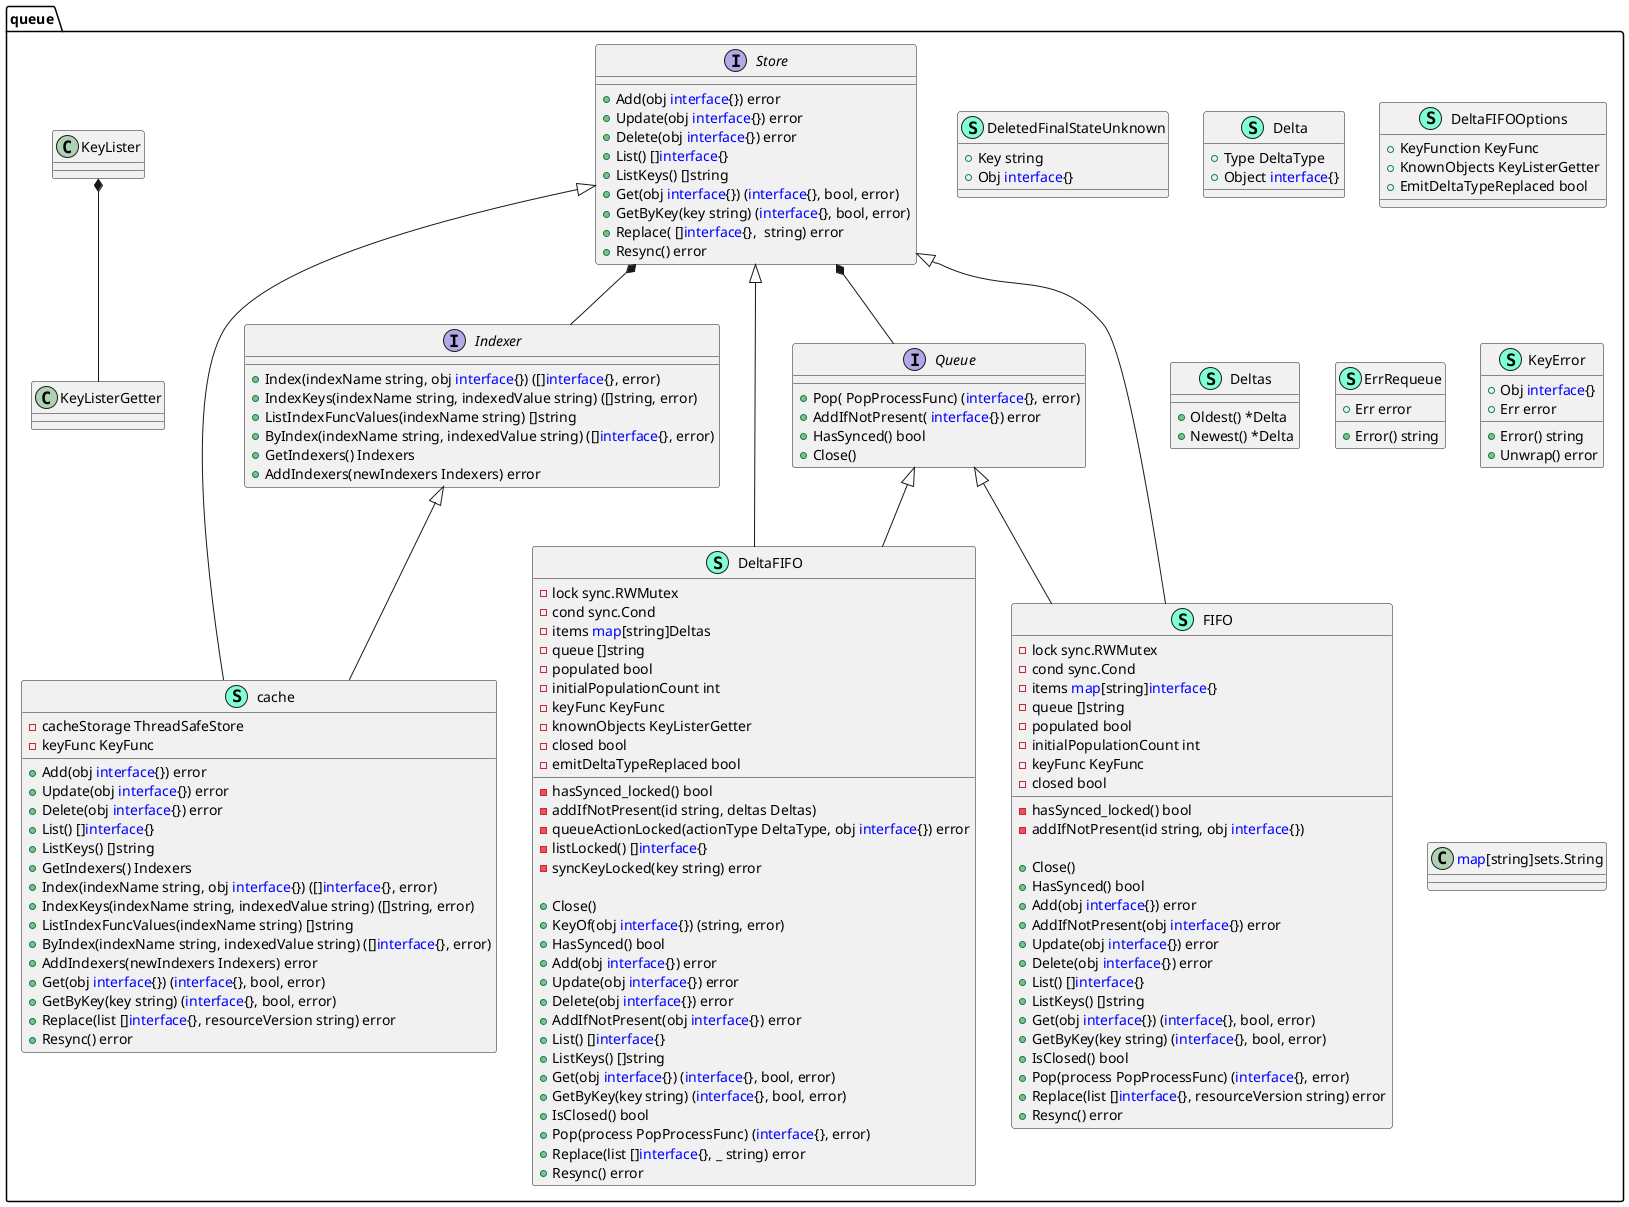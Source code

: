 @startuml
namespace queue {
    class DeletedFinalStateUnknown << (S,Aquamarine) >> {
        + Key string
        + Obj <font color=blue>interface</font>{}

    }
    class Delta << (S,Aquamarine) >> {
        + Type DeltaType
        + Object <font color=blue>interface</font>{}

    }
    class DeltaFIFO << (S,Aquamarine) >> {
        - lock sync.RWMutex
        - cond sync.Cond
        - items <font color=blue>map</font>[string]Deltas
        - queue []string
        - populated bool
        - initialPopulationCount int
        - keyFunc KeyFunc
        - knownObjects KeyListerGetter
        - closed bool
        - emitDeltaTypeReplaced bool

        - hasSynced_locked() bool
        - addIfNotPresent(id string, deltas Deltas) 
        - queueActionLocked(actionType DeltaType, obj <font color=blue>interface</font>{}) error
        - listLocked() []<font color=blue>interface</font>{}
        - syncKeyLocked(key string) error

        + Close() 
        + KeyOf(obj <font color=blue>interface</font>{}) (string, error)
        + HasSynced() bool
        + Add(obj <font color=blue>interface</font>{}) error
        + Update(obj <font color=blue>interface</font>{}) error
        + Delete(obj <font color=blue>interface</font>{}) error
        + AddIfNotPresent(obj <font color=blue>interface</font>{}) error
        + List() []<font color=blue>interface</font>{}
        + ListKeys() []string
        + Get(obj <font color=blue>interface</font>{}) (<font color=blue>interface</font>{}, bool, error)
        + GetByKey(key string) (<font color=blue>interface</font>{}, bool, error)
        + IsClosed() bool
        + Pop(process PopProcessFunc) (<font color=blue>interface</font>{}, error)
        + Replace(list []<font color=blue>interface</font>{}, _ string) error
        + Resync() error

    }
    class DeltaFIFOOptions << (S,Aquamarine) >> {
        + KeyFunction KeyFunc
        + KnownObjects KeyListerGetter
        + EmitDeltaTypeReplaced bool

    }
    class Deltas << (S,Aquamarine) >> {
        + Oldest() *Delta
        + Newest() *Delta

    }
    class ErrRequeue << (S,Aquamarine) >> {
        + Err error

        + Error() string

    }
    class FIFO << (S,Aquamarine) >> {
        - lock sync.RWMutex
        - cond sync.Cond
        - items <font color=blue>map</font>[string]<font color=blue>interface</font>{}
        - queue []string
        - populated bool
        - initialPopulationCount int
        - keyFunc KeyFunc
        - closed bool

        - hasSynced_locked() bool
        - addIfNotPresent(id string, obj <font color=blue>interface</font>{}) 

        + Close() 
        + HasSynced() bool
        + Add(obj <font color=blue>interface</font>{}) error
        + AddIfNotPresent(obj <font color=blue>interface</font>{}) error
        + Update(obj <font color=blue>interface</font>{}) error
        + Delete(obj <font color=blue>interface</font>{}) error
        + List() []<font color=blue>interface</font>{}
        + ListKeys() []string
        + Get(obj <font color=blue>interface</font>{}) (<font color=blue>interface</font>{}, bool, error)
        + GetByKey(key string) (<font color=blue>interface</font>{}, bool, error)
        + IsClosed() bool
        + Pop(process PopProcessFunc) (<font color=blue>interface</font>{}, error)
        + Replace(list []<font color=blue>interface</font>{}, resourceVersion string) error
        + Resync() error

    }
    interface Indexer  {
        + Index(indexName string, obj <font color=blue>interface</font>{}) ([]<font color=blue>interface</font>{}, error)
        + IndexKeys(indexName string, indexedValue string) ([]string, error)
        + ListIndexFuncValues(indexName string) []string
        + ByIndex(indexName string, indexedValue string) ([]<font color=blue>interface</font>{}, error)
        + GetIndexers() Indexers
        + AddIndexers(newIndexers Indexers) error

    }
    class KeyError << (S,Aquamarine) >> {
        + Obj <font color=blue>interface</font>{}
        + Err error

        + Error() string
        + Unwrap() error

    }
    
    interface Queue  {
        + Pop( PopProcessFunc) (<font color=blue>interface</font>{}, error)
        + AddIfNotPresent( <font color=blue>interface</font>{}) error
        + HasSynced() bool
        + Close() 

    }
    interface Store  {
        + Add(obj <font color=blue>interface</font>{}) error
        + Update(obj <font color=blue>interface</font>{}) error
        + Delete(obj <font color=blue>interface</font>{}) error
        + List() []<font color=blue>interface</font>{}
        + ListKeys() []string
        + Get(obj <font color=blue>interface</font>{}) (<font color=blue>interface</font>{}, bool, error)
        + GetByKey(key string) (<font color=blue>interface</font>{}, bool, error)
        + Replace( []<font color=blue>interface</font>{},  string) error
        + Resync() error

    }
    class cache << (S,Aquamarine) >> {
        - cacheStorage ThreadSafeStore
        - keyFunc KeyFunc

        + Add(obj <font color=blue>interface</font>{}) error
        + Update(obj <font color=blue>interface</font>{}) error
        + Delete(obj <font color=blue>interface</font>{}) error
        + List() []<font color=blue>interface</font>{}
        + ListKeys() []string
        + GetIndexers() Indexers
        + Index(indexName string, obj <font color=blue>interface</font>{}) ([]<font color=blue>interface</font>{}, error)
        + IndexKeys(indexName string, indexedValue string) ([]string, error)
        + ListIndexFuncValues(indexName string) []string
        + ByIndex(indexName string, indexedValue string) ([]<font color=blue>interface</font>{}, error)
        + AddIndexers(newIndexers Indexers) error
        + Get(obj <font color=blue>interface</font>{}) (<font color=blue>interface</font>{}, bool, error)
        + GetByKey(key string) (<font color=blue>interface</font>{}, bool, error)
        + Replace(list []<font color=blue>interface</font>{}, resourceVersion string) error
        + Resync() error

    }
    
    class "<font color=blue>map</font>[string]sets.String" as fontcolorbluemapfontstringsetsString {
        'This class was created so that we can correctly have an alias pointing to this name. Since it contains dots that can break namespaces
    }
}
"queue.Store" *-- "queue.Indexer"
' "queue.KeyGetter" *-- "queue.KeyListerGetter"
"queue.KeyLister" *-- "queue.KeyListerGetter"
"queue.Store" *-- "queue.Queue"

' "queue.KeyGetter" <|-- "queue.DeltaFIFO"
' "queue.KeyLister" <|-- "queue.DeltaFIFO"
"queue.Queue" <|-- "queue.DeltaFIFO"
"queue.Store" <|-- "queue.DeltaFIFO"
' "queue.KeyGetter" <|-- "queue.FIFO"
' "queue.KeyLister" <|-- "queue.FIFO"
"queue.Queue" <|-- "queue.FIFO"
"queue.Store" <|-- "queue.FIFO"
"queue.Indexer" <|-- "queue.cache"
' "queue.KeyGetter" <|-- "queue.cache"
' "queue.KeyLister" <|-- "queue.cache"
"queue.Store" <|-- "queue.cache"

@enduml
